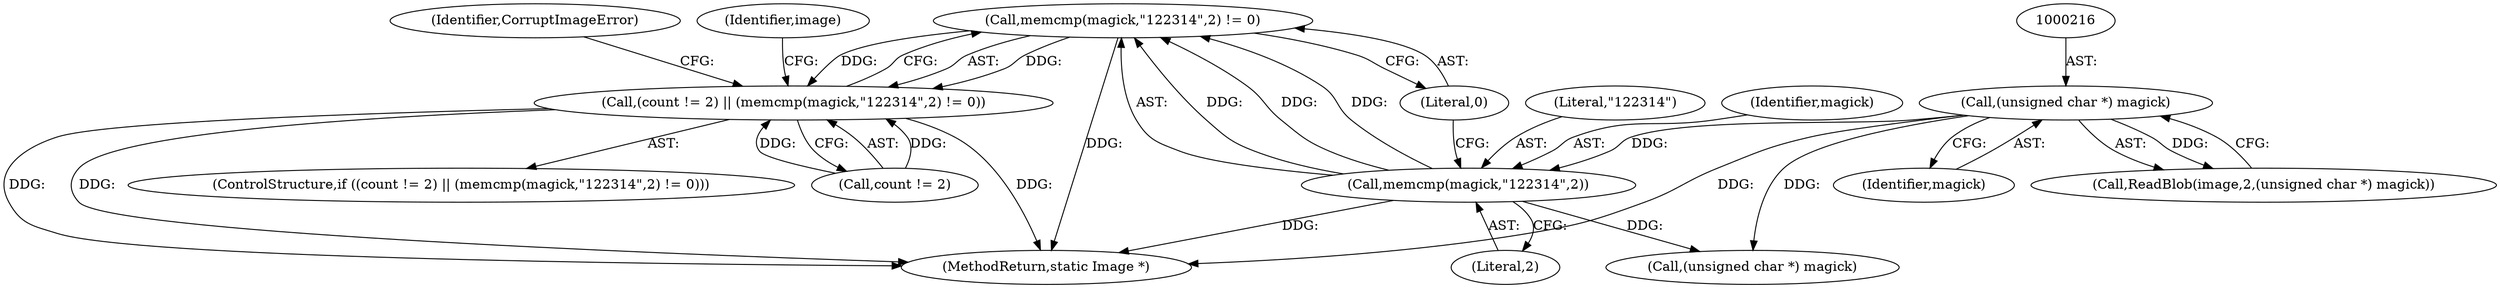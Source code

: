 digraph "0_ImageMagick_3e9165285eda6e1bb71172031d3048b51bb443a4@API" {
"1000223" [label="(Call,memcmp(magick,\"\122\314\",2) != 0)"];
"1000224" [label="(Call,memcmp(magick,\"\122\314\",2))"];
"1000215" [label="(Call,(unsigned char *) magick)"];
"1000219" [label="(Call,(count != 2) || (memcmp(magick,\"\122\314\",2) != 0))"];
"1000220" [label="(Call,count != 2)"];
"1000218" [label="(ControlStructure,if ((count != 2) || (memcmp(magick,\"\122\314\",2) != 0)))"];
"1000223" [label="(Call,memcmp(magick,\"\122\314\",2) != 0)"];
"1000230" [label="(Identifier,CorruptImageError)"];
"1000237" [label="(Identifier,image)"];
"1000215" [label="(Call,(unsigned char *) magick)"];
"1000217" [label="(Identifier,magick)"];
"1000224" [label="(Call,memcmp(magick,\"\122\314\",2))"];
"1000227" [label="(Literal,2)"];
"1000228" [label="(Literal,0)"];
"1000226" [label="(Literal,\"\122\314\")"];
"1000212" [label="(Call,ReadBlob(image,2,(unsigned char *) magick))"];
"1000219" [label="(Call,(count != 2) || (memcmp(magick,\"\122\314\",2) != 0))"];
"1000225" [label="(Identifier,magick)"];
"1001932" [label="(MethodReturn,static Image *)"];
"1001863" [label="(Call,(unsigned char *) magick)"];
"1000223" -> "1000219"  [label="AST: "];
"1000223" -> "1000228"  [label="CFG: "];
"1000224" -> "1000223"  [label="AST: "];
"1000228" -> "1000223"  [label="AST: "];
"1000219" -> "1000223"  [label="CFG: "];
"1000223" -> "1001932"  [label="DDG: "];
"1000223" -> "1000219"  [label="DDG: "];
"1000223" -> "1000219"  [label="DDG: "];
"1000224" -> "1000223"  [label="DDG: "];
"1000224" -> "1000223"  [label="DDG: "];
"1000224" -> "1000223"  [label="DDG: "];
"1000224" -> "1000227"  [label="CFG: "];
"1000225" -> "1000224"  [label="AST: "];
"1000226" -> "1000224"  [label="AST: "];
"1000227" -> "1000224"  [label="AST: "];
"1000228" -> "1000224"  [label="CFG: "];
"1000224" -> "1001932"  [label="DDG: "];
"1000215" -> "1000224"  [label="DDG: "];
"1000224" -> "1001863"  [label="DDG: "];
"1000215" -> "1000212"  [label="AST: "];
"1000215" -> "1000217"  [label="CFG: "];
"1000216" -> "1000215"  [label="AST: "];
"1000217" -> "1000215"  [label="AST: "];
"1000212" -> "1000215"  [label="CFG: "];
"1000215" -> "1001932"  [label="DDG: "];
"1000215" -> "1000212"  [label="DDG: "];
"1000215" -> "1001863"  [label="DDG: "];
"1000219" -> "1000218"  [label="AST: "];
"1000219" -> "1000220"  [label="CFG: "];
"1000220" -> "1000219"  [label="AST: "];
"1000230" -> "1000219"  [label="CFG: "];
"1000237" -> "1000219"  [label="CFG: "];
"1000219" -> "1001932"  [label="DDG: "];
"1000219" -> "1001932"  [label="DDG: "];
"1000219" -> "1001932"  [label="DDG: "];
"1000220" -> "1000219"  [label="DDG: "];
"1000220" -> "1000219"  [label="DDG: "];
}
